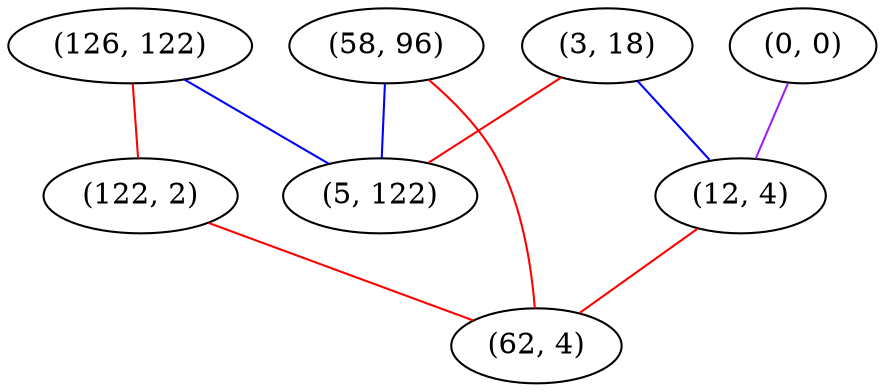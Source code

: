 graph "" {
"(126, 122)";
"(58, 96)";
"(0, 0)";
"(122, 2)";
"(3, 18)";
"(12, 4)";
"(5, 122)";
"(62, 4)";
"(126, 122)" -- "(5, 122)"  [color=blue, key=0, weight=3];
"(126, 122)" -- "(122, 2)"  [color=red, key=0, weight=1];
"(58, 96)" -- "(62, 4)"  [color=red, key=0, weight=1];
"(58, 96)" -- "(5, 122)"  [color=blue, key=0, weight=3];
"(0, 0)" -- "(12, 4)"  [color=purple, key=0, weight=4];
"(122, 2)" -- "(62, 4)"  [color=red, key=0, weight=1];
"(3, 18)" -- "(12, 4)"  [color=blue, key=0, weight=3];
"(3, 18)" -- "(5, 122)"  [color=red, key=0, weight=1];
"(12, 4)" -- "(62, 4)"  [color=red, key=0, weight=1];
}
